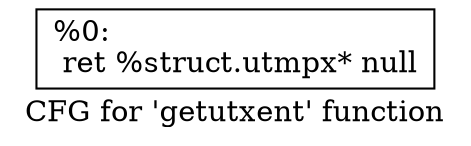 digraph "CFG for 'getutxent' function" {
	label="CFG for 'getutxent' function";

	Node0x1fedc30 [shape=record,label="{%0:\l  ret %struct.utmpx* null\l}"];
}
